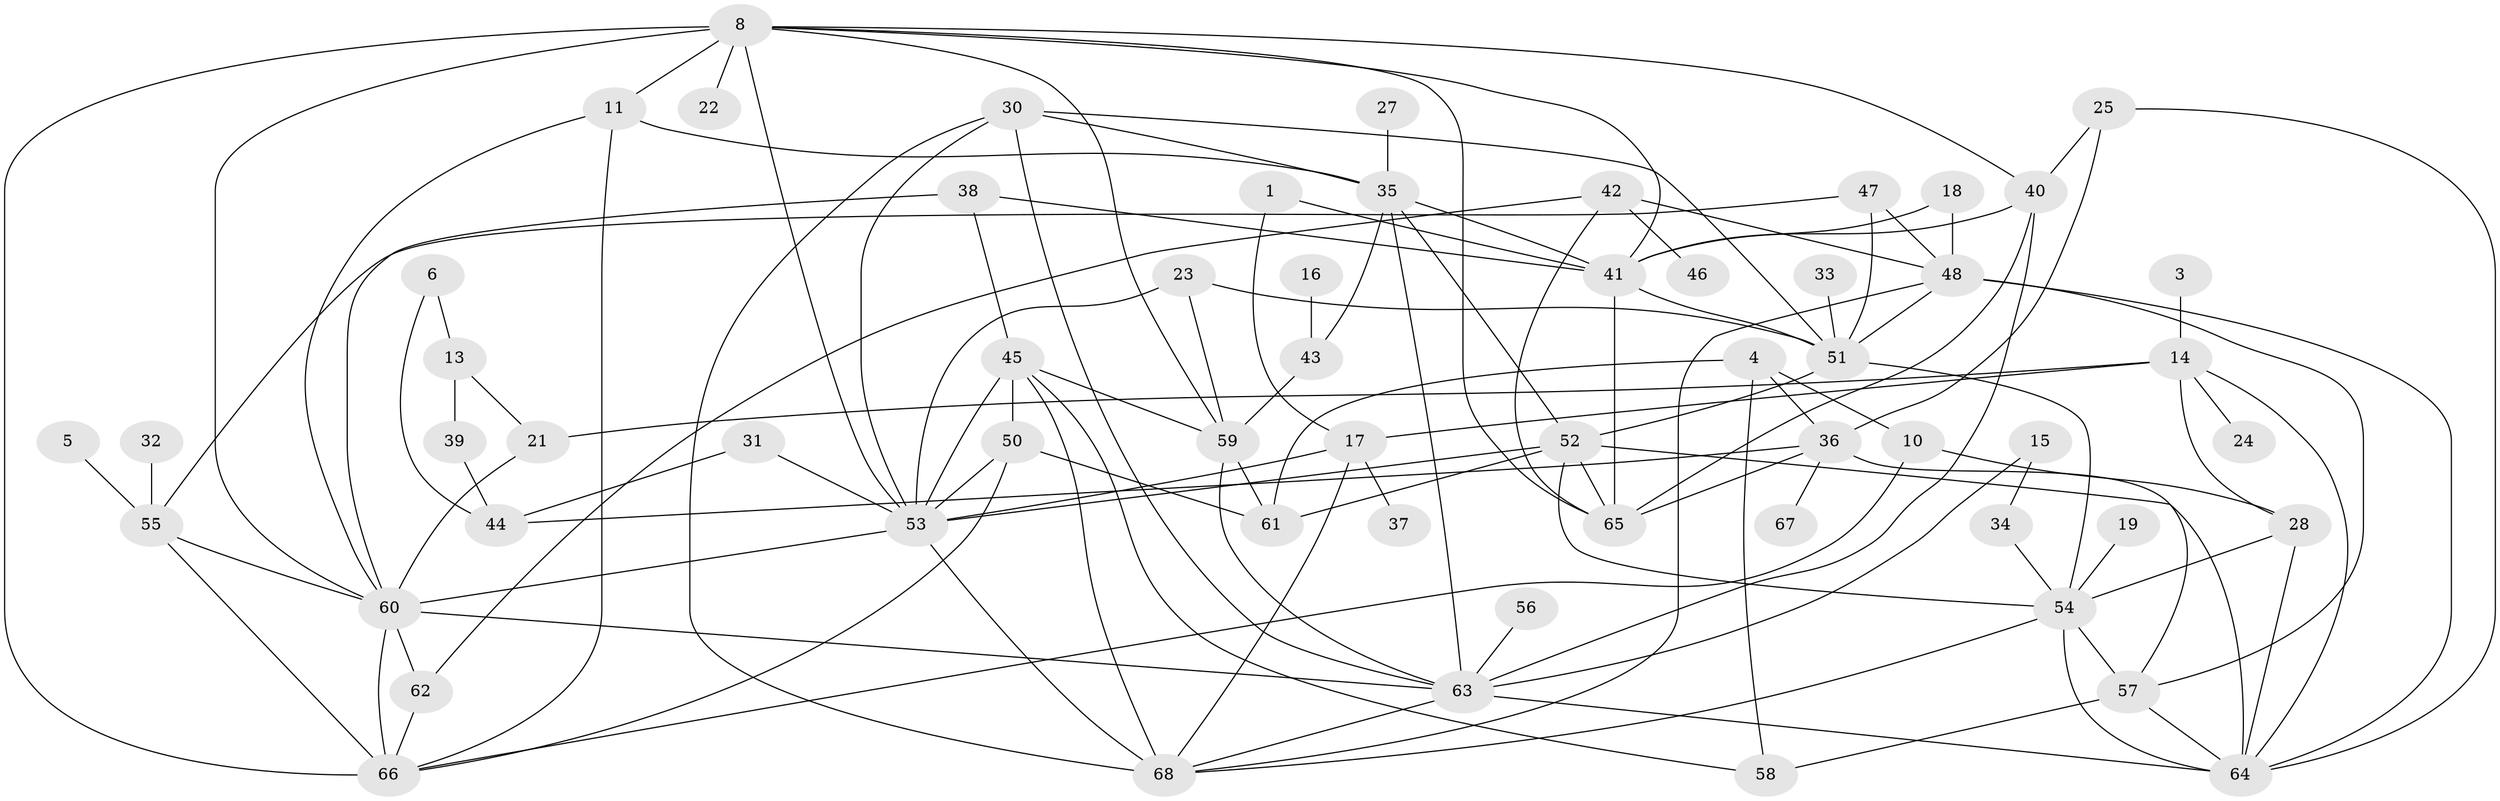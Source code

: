 // original degree distribution, {2: 0.14705882352941177, 3: 0.3235294117647059, 1: 0.19117647058823528, 4: 0.13970588235294118, 0: 0.04411764705882353, 6: 0.022058823529411766, 5: 0.10294117647058823, 7: 0.022058823529411766, 9: 0.007352941176470588}
// Generated by graph-tools (version 1.1) at 2025/49/03/09/25 03:49:03]
// undirected, 60 vertices, 122 edges
graph export_dot {
graph [start="1"]
  node [color=gray90,style=filled];
  1;
  3;
  4;
  5;
  6;
  8;
  10;
  11;
  13;
  14;
  15;
  16;
  17;
  18;
  19;
  21;
  22;
  23;
  24;
  25;
  27;
  28;
  30;
  31;
  32;
  33;
  34;
  35;
  36;
  37;
  38;
  39;
  40;
  41;
  42;
  43;
  44;
  45;
  46;
  47;
  48;
  50;
  51;
  52;
  53;
  54;
  55;
  56;
  57;
  58;
  59;
  60;
  61;
  62;
  63;
  64;
  65;
  66;
  67;
  68;
  1 -- 17 [weight=1.0];
  1 -- 41 [weight=1.0];
  3 -- 14 [weight=1.0];
  4 -- 10 [weight=1.0];
  4 -- 36 [weight=1.0];
  4 -- 58 [weight=1.0];
  4 -- 61 [weight=1.0];
  5 -- 55 [weight=1.0];
  6 -- 13 [weight=1.0];
  6 -- 44 [weight=1.0];
  8 -- 11 [weight=1.0];
  8 -- 22 [weight=1.0];
  8 -- 40 [weight=1.0];
  8 -- 41 [weight=1.0];
  8 -- 53 [weight=1.0];
  8 -- 59 [weight=1.0];
  8 -- 60 [weight=1.0];
  8 -- 65 [weight=1.0];
  8 -- 66 [weight=2.0];
  10 -- 28 [weight=1.0];
  10 -- 66 [weight=1.0];
  11 -- 35 [weight=1.0];
  11 -- 60 [weight=1.0];
  11 -- 66 [weight=1.0];
  13 -- 21 [weight=1.0];
  13 -- 39 [weight=1.0];
  14 -- 17 [weight=1.0];
  14 -- 21 [weight=1.0];
  14 -- 24 [weight=1.0];
  14 -- 28 [weight=1.0];
  14 -- 64 [weight=1.0];
  15 -- 34 [weight=1.0];
  15 -- 63 [weight=1.0];
  16 -- 43 [weight=1.0];
  17 -- 37 [weight=1.0];
  17 -- 53 [weight=1.0];
  17 -- 68 [weight=1.0];
  18 -- 41 [weight=1.0];
  18 -- 48 [weight=1.0];
  19 -- 54 [weight=1.0];
  21 -- 60 [weight=1.0];
  23 -- 51 [weight=1.0];
  23 -- 53 [weight=1.0];
  23 -- 59 [weight=1.0];
  25 -- 36 [weight=1.0];
  25 -- 40 [weight=1.0];
  25 -- 64 [weight=1.0];
  27 -- 35 [weight=1.0];
  28 -- 54 [weight=1.0];
  28 -- 64 [weight=1.0];
  30 -- 35 [weight=1.0];
  30 -- 51 [weight=1.0];
  30 -- 53 [weight=1.0];
  30 -- 63 [weight=1.0];
  30 -- 68 [weight=1.0];
  31 -- 44 [weight=1.0];
  31 -- 53 [weight=1.0];
  32 -- 55 [weight=1.0];
  33 -- 51 [weight=1.0];
  34 -- 54 [weight=1.0];
  35 -- 41 [weight=1.0];
  35 -- 43 [weight=1.0];
  35 -- 52 [weight=1.0];
  35 -- 63 [weight=1.0];
  36 -- 44 [weight=1.0];
  36 -- 57 [weight=1.0];
  36 -- 65 [weight=1.0];
  36 -- 67 [weight=1.0];
  38 -- 41 [weight=1.0];
  38 -- 45 [weight=1.0];
  38 -- 60 [weight=1.0];
  39 -- 44 [weight=1.0];
  40 -- 41 [weight=1.0];
  40 -- 63 [weight=1.0];
  40 -- 65 [weight=1.0];
  41 -- 51 [weight=1.0];
  41 -- 65 [weight=1.0];
  42 -- 46 [weight=1.0];
  42 -- 48 [weight=2.0];
  42 -- 62 [weight=1.0];
  42 -- 65 [weight=2.0];
  43 -- 59 [weight=1.0];
  45 -- 50 [weight=1.0];
  45 -- 53 [weight=1.0];
  45 -- 58 [weight=1.0];
  45 -- 59 [weight=1.0];
  45 -- 68 [weight=1.0];
  47 -- 48 [weight=1.0];
  47 -- 51 [weight=1.0];
  47 -- 55 [weight=1.0];
  48 -- 51 [weight=1.0];
  48 -- 57 [weight=1.0];
  48 -- 64 [weight=1.0];
  48 -- 68 [weight=1.0];
  50 -- 53 [weight=1.0];
  50 -- 61 [weight=1.0];
  50 -- 66 [weight=1.0];
  51 -- 52 [weight=1.0];
  51 -- 54 [weight=1.0];
  52 -- 53 [weight=1.0];
  52 -- 54 [weight=1.0];
  52 -- 61 [weight=1.0];
  52 -- 64 [weight=1.0];
  52 -- 65 [weight=1.0];
  53 -- 60 [weight=1.0];
  53 -- 68 [weight=1.0];
  54 -- 57 [weight=1.0];
  54 -- 64 [weight=1.0];
  54 -- 68 [weight=1.0];
  55 -- 60 [weight=1.0];
  55 -- 66 [weight=1.0];
  56 -- 63 [weight=1.0];
  57 -- 58 [weight=1.0];
  57 -- 64 [weight=1.0];
  59 -- 61 [weight=1.0];
  59 -- 63 [weight=1.0];
  60 -- 62 [weight=2.0];
  60 -- 63 [weight=1.0];
  60 -- 66 [weight=1.0];
  62 -- 66 [weight=1.0];
  63 -- 64 [weight=1.0];
  63 -- 68 [weight=1.0];
}
